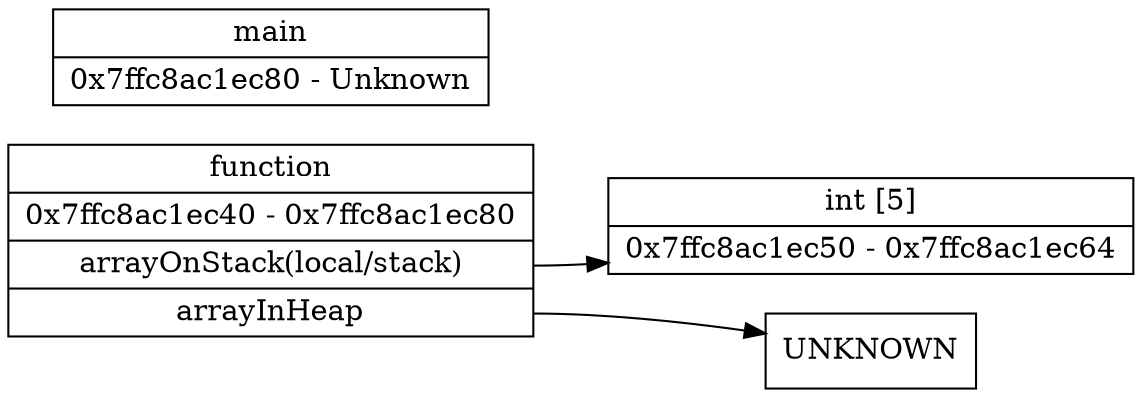 digraph "Memory Dump" {
	node [shape=record]
	rankdir=LR
	"0x7ffc8ac1ec40":p0 -> "0x7ffc8ac1ec50"
	"0x7ffc8ac1ec40":p1 -> UNKNOWN
	"0x7ffc8ac1ec40" [label="function|0x7ffc8ac1ec40 - 0x7ffc8ac1ec80|<p0> arrayOnStack(local/stack)|<p1> arrayInHeap"]
	"0x7ffc8ac1ec50" [label="int [5]|0x7ffc8ac1ec50 - 0x7ffc8ac1ec64"]
	"0x7ffc8ac1ec80" [label="main|0x7ffc8ac1ec80 - Unknown"]
}